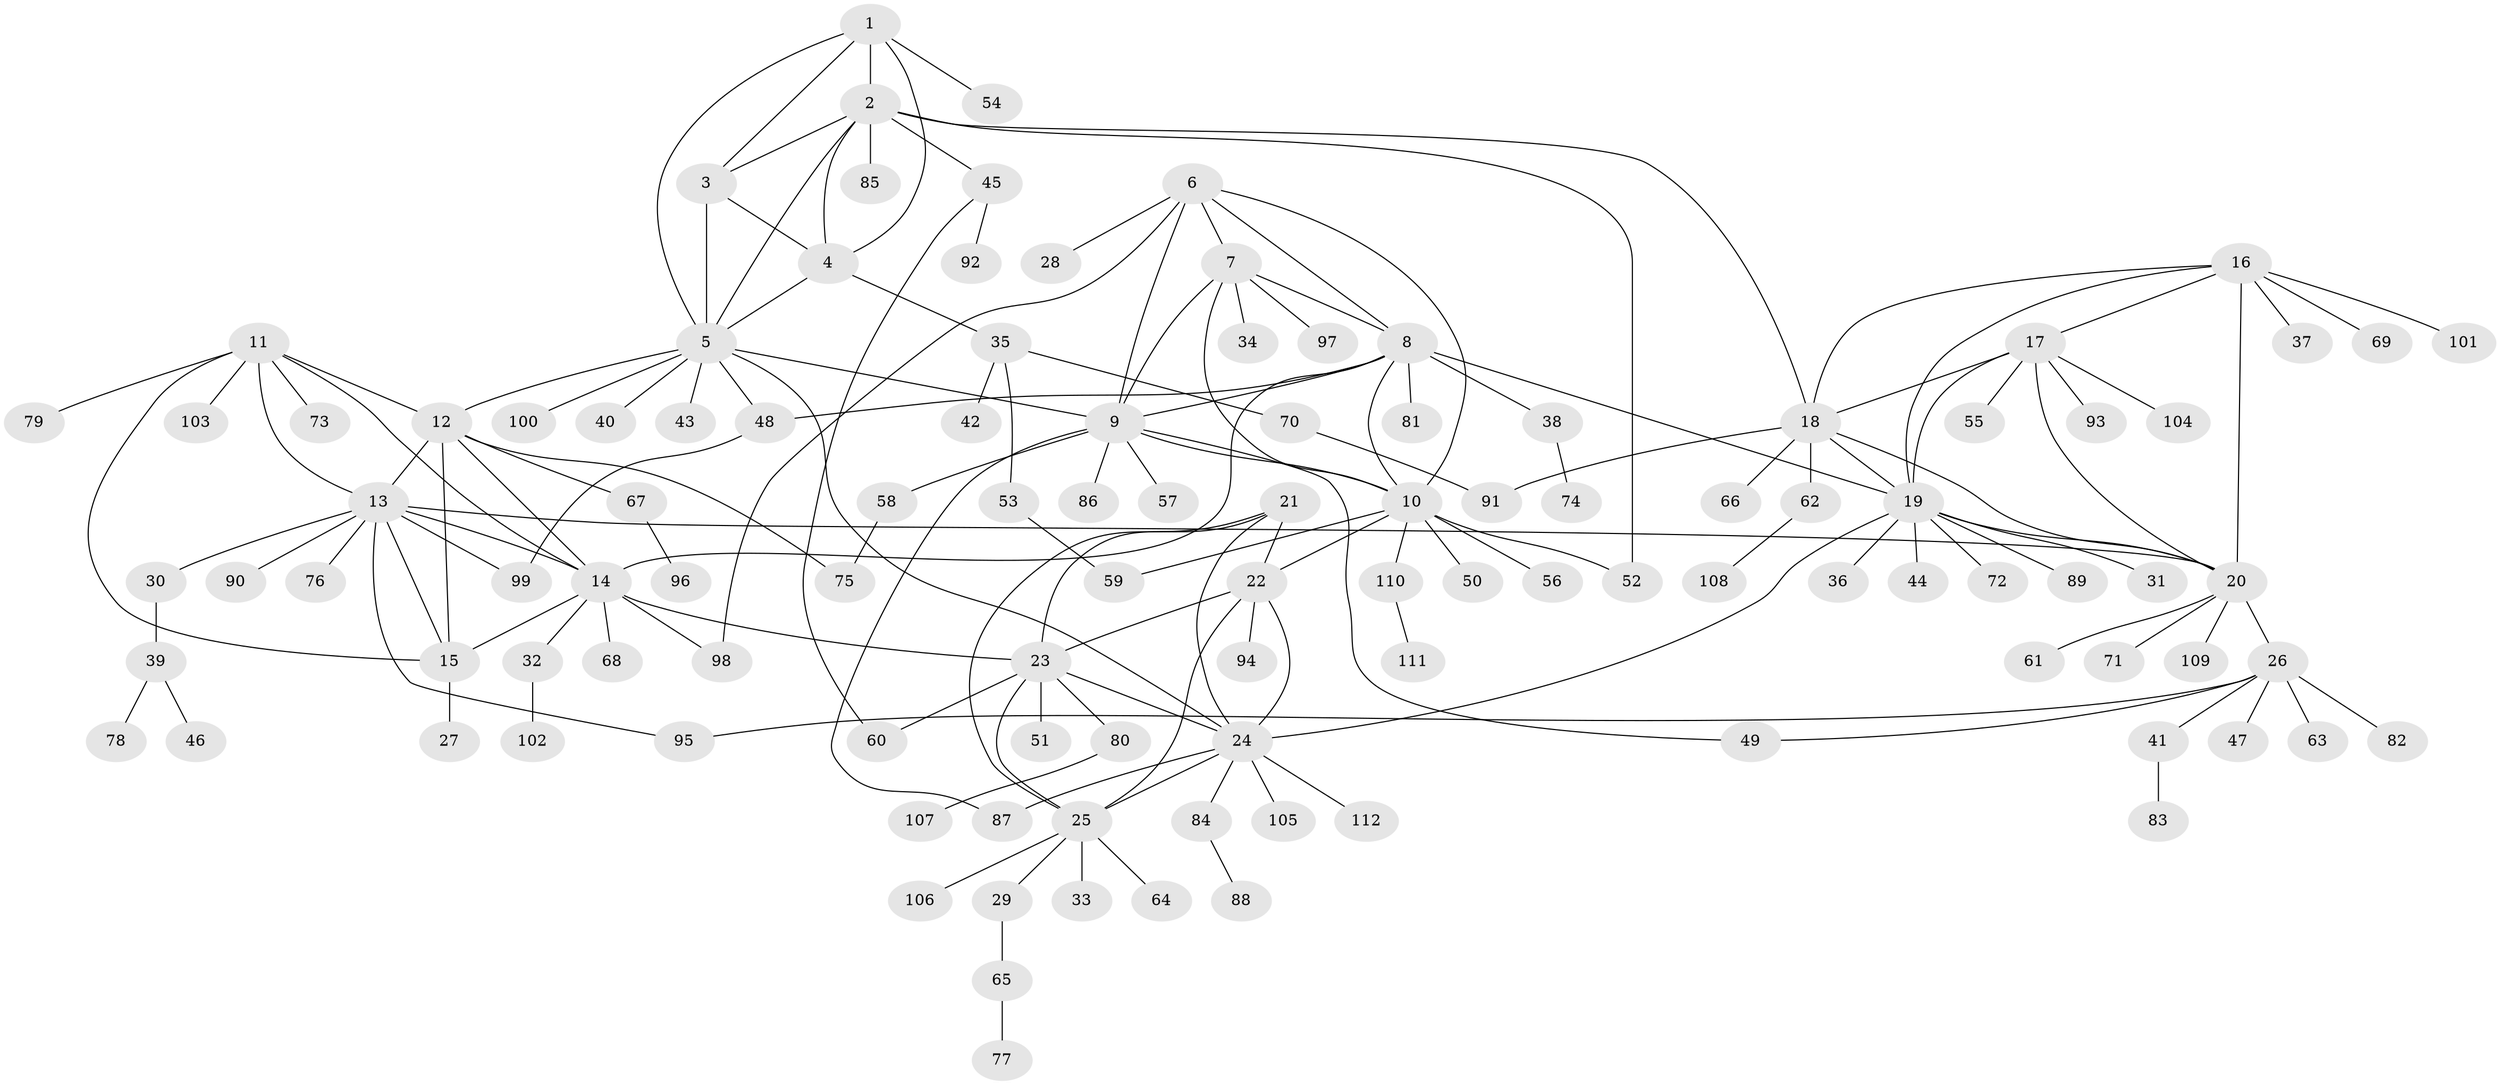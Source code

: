 // Generated by graph-tools (version 1.1) at 2025/50/03/09/25 03:50:39]
// undirected, 112 vertices, 158 edges
graph export_dot {
graph [start="1"]
  node [color=gray90,style=filled];
  1;
  2;
  3;
  4;
  5;
  6;
  7;
  8;
  9;
  10;
  11;
  12;
  13;
  14;
  15;
  16;
  17;
  18;
  19;
  20;
  21;
  22;
  23;
  24;
  25;
  26;
  27;
  28;
  29;
  30;
  31;
  32;
  33;
  34;
  35;
  36;
  37;
  38;
  39;
  40;
  41;
  42;
  43;
  44;
  45;
  46;
  47;
  48;
  49;
  50;
  51;
  52;
  53;
  54;
  55;
  56;
  57;
  58;
  59;
  60;
  61;
  62;
  63;
  64;
  65;
  66;
  67;
  68;
  69;
  70;
  71;
  72;
  73;
  74;
  75;
  76;
  77;
  78;
  79;
  80;
  81;
  82;
  83;
  84;
  85;
  86;
  87;
  88;
  89;
  90;
  91;
  92;
  93;
  94;
  95;
  96;
  97;
  98;
  99;
  100;
  101;
  102;
  103;
  104;
  105;
  106;
  107;
  108;
  109;
  110;
  111;
  112;
  1 -- 2;
  1 -- 3;
  1 -- 4;
  1 -- 5;
  1 -- 54;
  2 -- 3;
  2 -- 4;
  2 -- 5;
  2 -- 18;
  2 -- 45;
  2 -- 52;
  2 -- 85;
  3 -- 4;
  3 -- 5;
  4 -- 5;
  4 -- 35;
  5 -- 9;
  5 -- 12;
  5 -- 24;
  5 -- 40;
  5 -- 43;
  5 -- 48;
  5 -- 100;
  6 -- 7;
  6 -- 8;
  6 -- 9;
  6 -- 10;
  6 -- 28;
  6 -- 98;
  7 -- 8;
  7 -- 9;
  7 -- 10;
  7 -- 34;
  7 -- 97;
  8 -- 9;
  8 -- 10;
  8 -- 14;
  8 -- 19;
  8 -- 38;
  8 -- 48;
  8 -- 81;
  9 -- 10;
  9 -- 49;
  9 -- 57;
  9 -- 58;
  9 -- 86;
  9 -- 87;
  10 -- 22;
  10 -- 50;
  10 -- 52;
  10 -- 56;
  10 -- 59;
  10 -- 110;
  11 -- 12;
  11 -- 13;
  11 -- 14;
  11 -- 15;
  11 -- 73;
  11 -- 79;
  11 -- 103;
  12 -- 13;
  12 -- 14;
  12 -- 15;
  12 -- 67;
  12 -- 75;
  13 -- 14;
  13 -- 15;
  13 -- 20;
  13 -- 30;
  13 -- 76;
  13 -- 90;
  13 -- 95;
  13 -- 99;
  14 -- 15;
  14 -- 23;
  14 -- 32;
  14 -- 68;
  14 -- 98;
  15 -- 27;
  16 -- 17;
  16 -- 18;
  16 -- 19;
  16 -- 20;
  16 -- 37;
  16 -- 69;
  16 -- 101;
  17 -- 18;
  17 -- 19;
  17 -- 20;
  17 -- 55;
  17 -- 93;
  17 -- 104;
  18 -- 19;
  18 -- 20;
  18 -- 62;
  18 -- 66;
  18 -- 91;
  19 -- 20;
  19 -- 24;
  19 -- 31;
  19 -- 36;
  19 -- 44;
  19 -- 72;
  19 -- 89;
  20 -- 26;
  20 -- 61;
  20 -- 71;
  20 -- 109;
  21 -- 22;
  21 -- 23;
  21 -- 24;
  21 -- 25;
  22 -- 23;
  22 -- 24;
  22 -- 25;
  22 -- 94;
  23 -- 24;
  23 -- 25;
  23 -- 51;
  23 -- 60;
  23 -- 80;
  24 -- 25;
  24 -- 84;
  24 -- 87;
  24 -- 105;
  24 -- 112;
  25 -- 29;
  25 -- 33;
  25 -- 64;
  25 -- 106;
  26 -- 41;
  26 -- 47;
  26 -- 49;
  26 -- 63;
  26 -- 82;
  26 -- 95;
  29 -- 65;
  30 -- 39;
  32 -- 102;
  35 -- 42;
  35 -- 53;
  35 -- 70;
  38 -- 74;
  39 -- 46;
  39 -- 78;
  41 -- 83;
  45 -- 60;
  45 -- 92;
  48 -- 99;
  53 -- 59;
  58 -- 75;
  62 -- 108;
  65 -- 77;
  67 -- 96;
  70 -- 91;
  80 -- 107;
  84 -- 88;
  110 -- 111;
}
